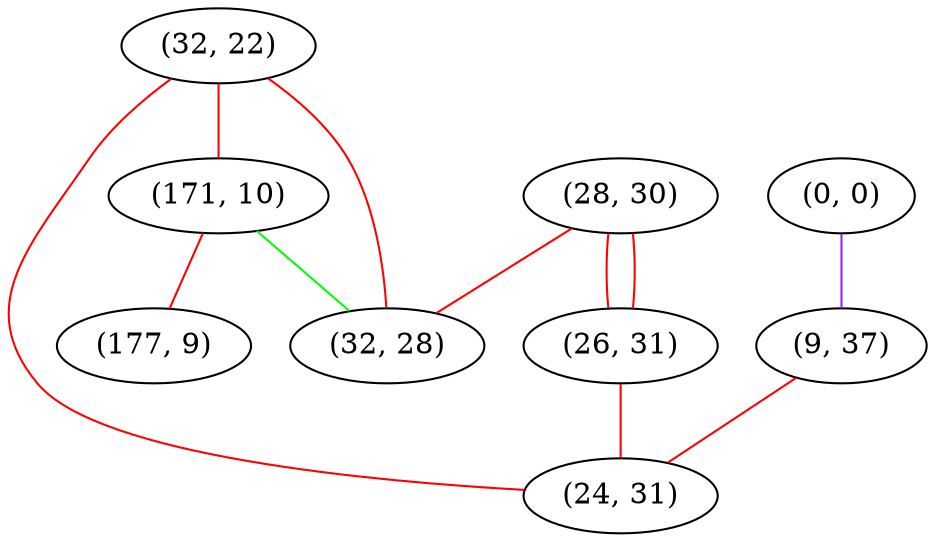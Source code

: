 graph "" {
"(32, 22)";
"(171, 10)";
"(0, 0)";
"(28, 30)";
"(26, 31)";
"(177, 9)";
"(9, 37)";
"(24, 31)";
"(32, 28)";
"(32, 22)" -- "(171, 10)"  [color=red, key=0, weight=1];
"(32, 22)" -- "(24, 31)"  [color=red, key=0, weight=1];
"(32, 22)" -- "(32, 28)"  [color=red, key=0, weight=1];
"(171, 10)" -- "(177, 9)"  [color=red, key=0, weight=1];
"(171, 10)" -- "(32, 28)"  [color=green, key=0, weight=2];
"(0, 0)" -- "(9, 37)"  [color=purple, key=0, weight=4];
"(28, 30)" -- "(26, 31)"  [color=red, key=0, weight=1];
"(28, 30)" -- "(26, 31)"  [color=red, key=1, weight=1];
"(28, 30)" -- "(32, 28)"  [color=red, key=0, weight=1];
"(26, 31)" -- "(24, 31)"  [color=red, key=0, weight=1];
"(9, 37)" -- "(24, 31)"  [color=red, key=0, weight=1];
}
